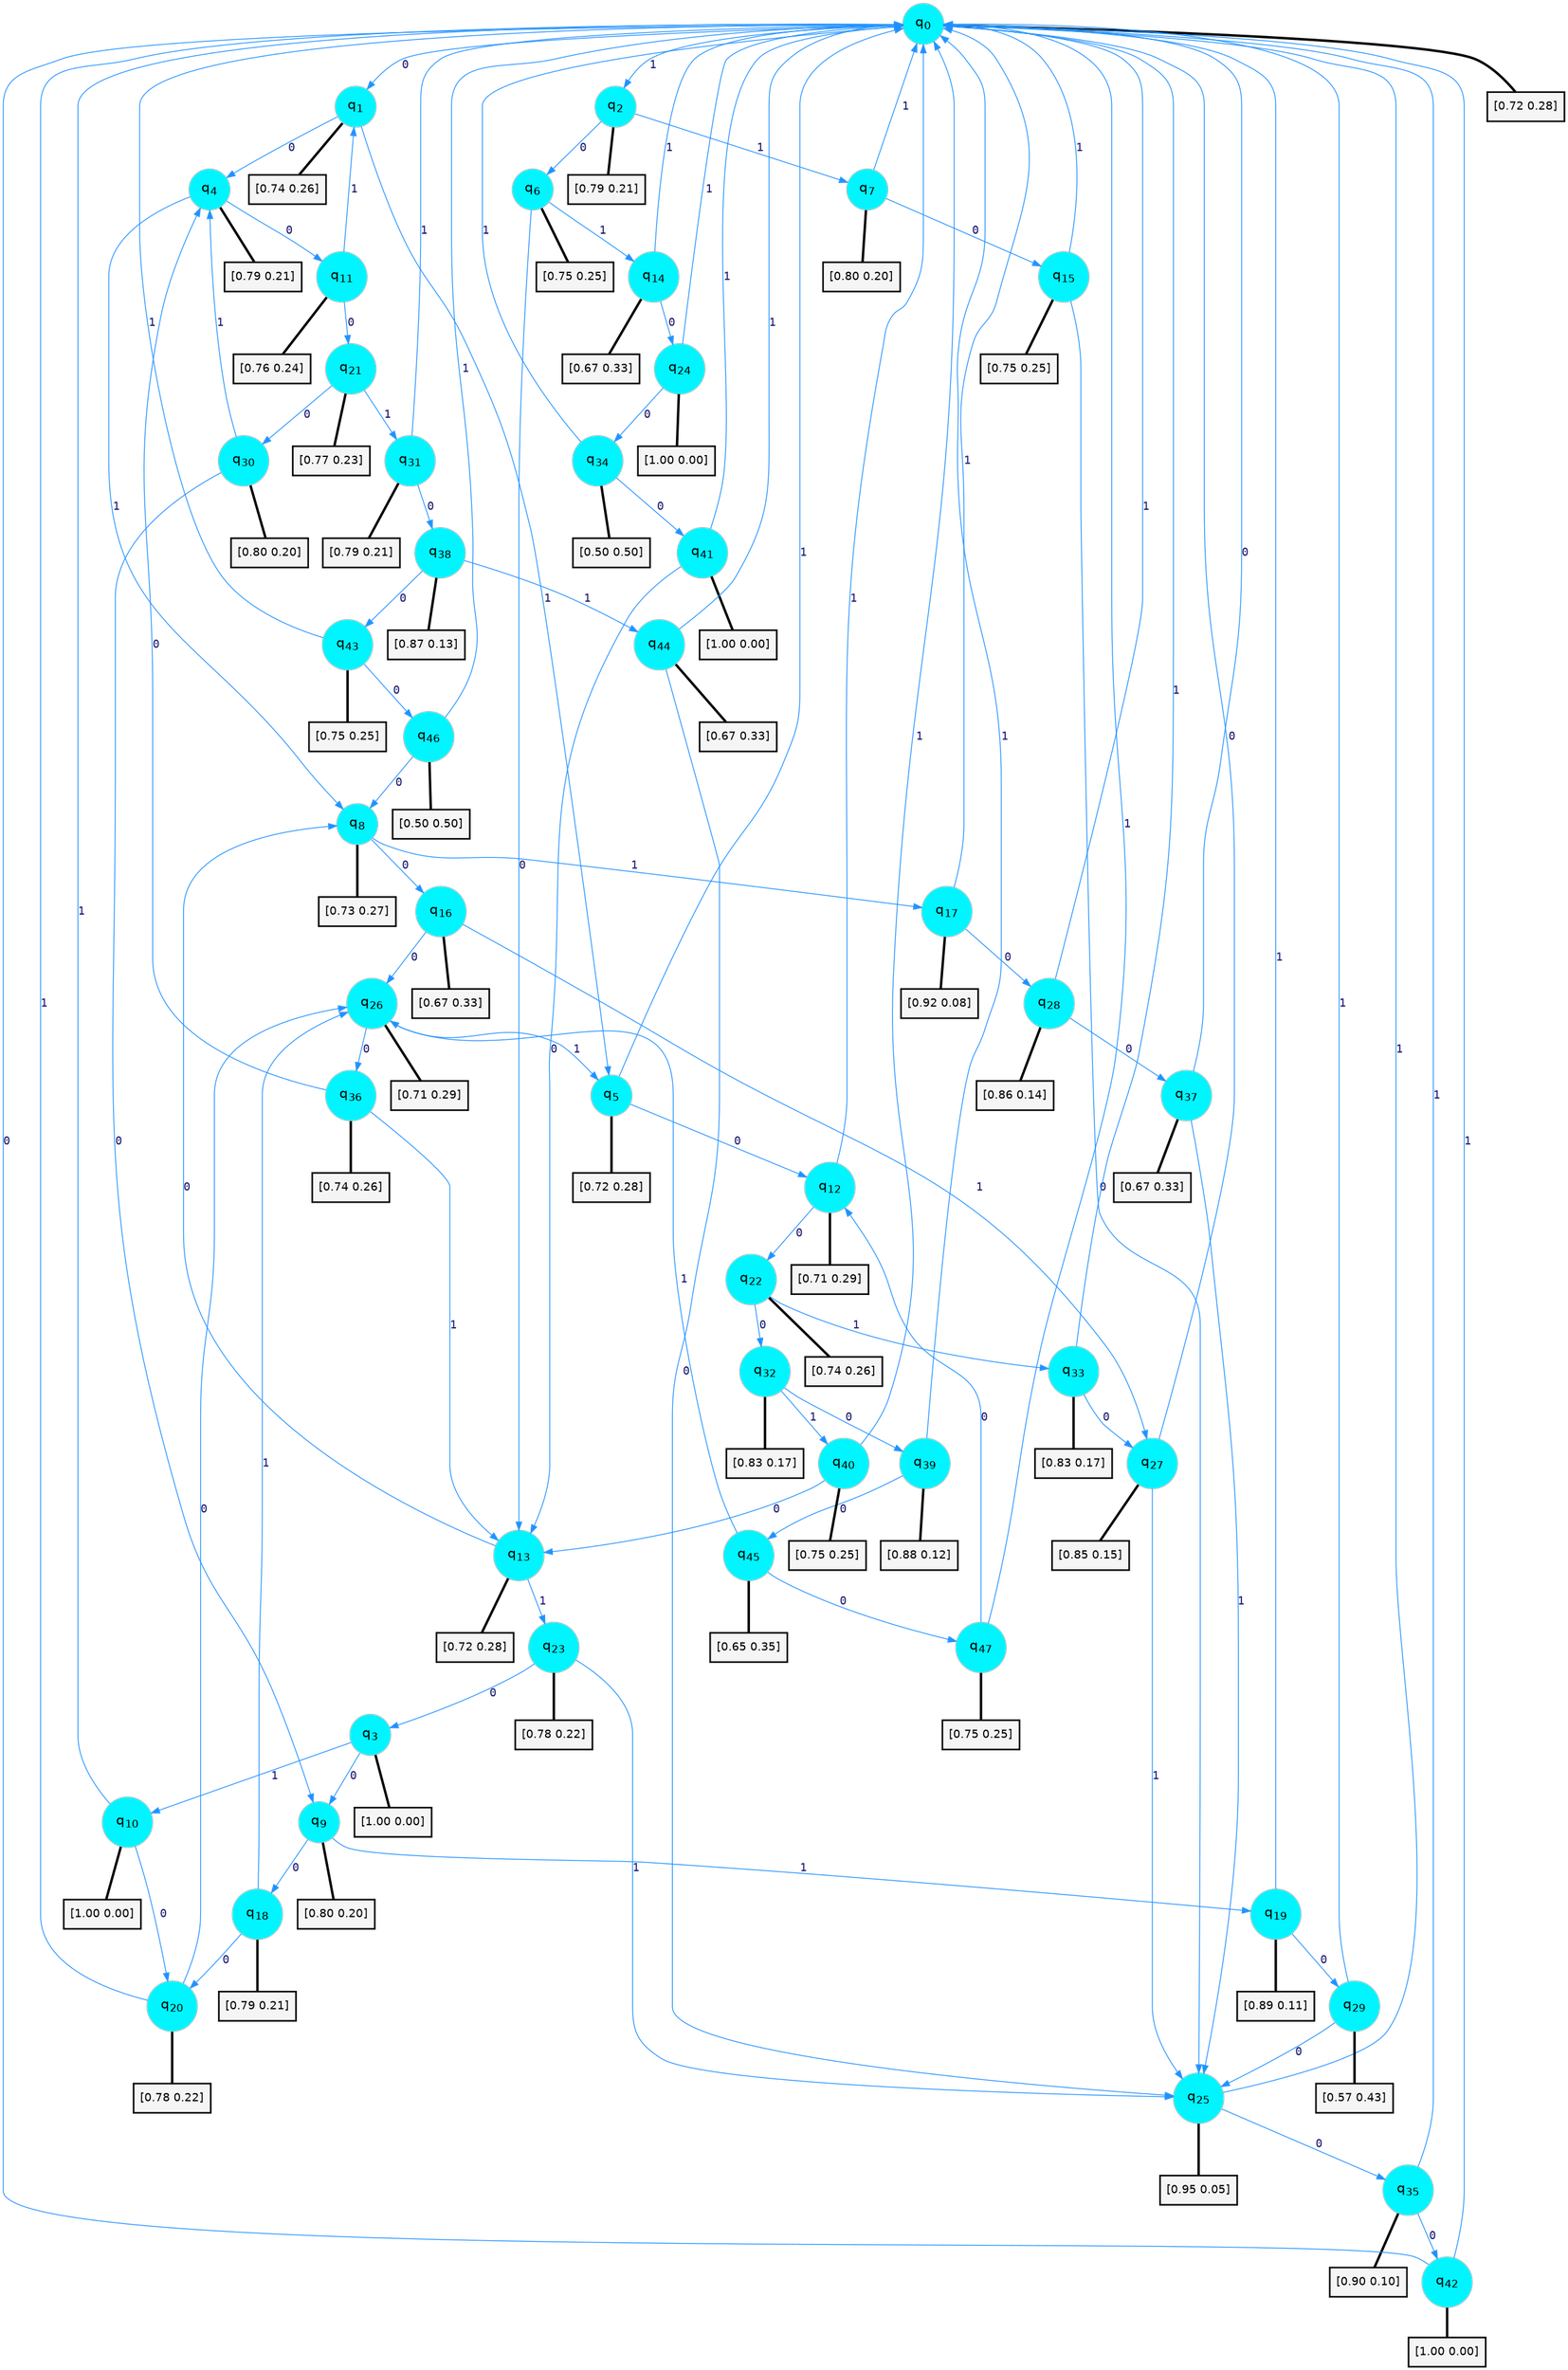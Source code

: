 digraph G {
graph [
bgcolor=transparent, dpi=300, rankdir=TD, size="40,25"];
node [
color=gray, fillcolor=turquoise1, fontcolor=black, fontname=Helvetica, fontsize=16, fontweight=bold, shape=circle, style=filled];
edge [
arrowsize=1, color=dodgerblue1, fontcolor=midnightblue, fontname=courier, fontweight=bold, penwidth=1, style=solid, weight=20];
0[label=<q<SUB>0</SUB>>];
1[label=<q<SUB>1</SUB>>];
2[label=<q<SUB>2</SUB>>];
3[label=<q<SUB>3</SUB>>];
4[label=<q<SUB>4</SUB>>];
5[label=<q<SUB>5</SUB>>];
6[label=<q<SUB>6</SUB>>];
7[label=<q<SUB>7</SUB>>];
8[label=<q<SUB>8</SUB>>];
9[label=<q<SUB>9</SUB>>];
10[label=<q<SUB>10</SUB>>];
11[label=<q<SUB>11</SUB>>];
12[label=<q<SUB>12</SUB>>];
13[label=<q<SUB>13</SUB>>];
14[label=<q<SUB>14</SUB>>];
15[label=<q<SUB>15</SUB>>];
16[label=<q<SUB>16</SUB>>];
17[label=<q<SUB>17</SUB>>];
18[label=<q<SUB>18</SUB>>];
19[label=<q<SUB>19</SUB>>];
20[label=<q<SUB>20</SUB>>];
21[label=<q<SUB>21</SUB>>];
22[label=<q<SUB>22</SUB>>];
23[label=<q<SUB>23</SUB>>];
24[label=<q<SUB>24</SUB>>];
25[label=<q<SUB>25</SUB>>];
26[label=<q<SUB>26</SUB>>];
27[label=<q<SUB>27</SUB>>];
28[label=<q<SUB>28</SUB>>];
29[label=<q<SUB>29</SUB>>];
30[label=<q<SUB>30</SUB>>];
31[label=<q<SUB>31</SUB>>];
32[label=<q<SUB>32</SUB>>];
33[label=<q<SUB>33</SUB>>];
34[label=<q<SUB>34</SUB>>];
35[label=<q<SUB>35</SUB>>];
36[label=<q<SUB>36</SUB>>];
37[label=<q<SUB>37</SUB>>];
38[label=<q<SUB>38</SUB>>];
39[label=<q<SUB>39</SUB>>];
40[label=<q<SUB>40</SUB>>];
41[label=<q<SUB>41</SUB>>];
42[label=<q<SUB>42</SUB>>];
43[label=<q<SUB>43</SUB>>];
44[label=<q<SUB>44</SUB>>];
45[label=<q<SUB>45</SUB>>];
46[label=<q<SUB>46</SUB>>];
47[label=<q<SUB>47</SUB>>];
48[label="[0.72 0.28]", shape=box,fontcolor=black, fontname=Helvetica, fontsize=14, penwidth=2, fillcolor=whitesmoke,color=black];
49[label="[0.74 0.26]", shape=box,fontcolor=black, fontname=Helvetica, fontsize=14, penwidth=2, fillcolor=whitesmoke,color=black];
50[label="[0.79 0.21]", shape=box,fontcolor=black, fontname=Helvetica, fontsize=14, penwidth=2, fillcolor=whitesmoke,color=black];
51[label="[1.00 0.00]", shape=box,fontcolor=black, fontname=Helvetica, fontsize=14, penwidth=2, fillcolor=whitesmoke,color=black];
52[label="[0.79 0.21]", shape=box,fontcolor=black, fontname=Helvetica, fontsize=14, penwidth=2, fillcolor=whitesmoke,color=black];
53[label="[0.72 0.28]", shape=box,fontcolor=black, fontname=Helvetica, fontsize=14, penwidth=2, fillcolor=whitesmoke,color=black];
54[label="[0.75 0.25]", shape=box,fontcolor=black, fontname=Helvetica, fontsize=14, penwidth=2, fillcolor=whitesmoke,color=black];
55[label="[0.80 0.20]", shape=box,fontcolor=black, fontname=Helvetica, fontsize=14, penwidth=2, fillcolor=whitesmoke,color=black];
56[label="[0.73 0.27]", shape=box,fontcolor=black, fontname=Helvetica, fontsize=14, penwidth=2, fillcolor=whitesmoke,color=black];
57[label="[0.80 0.20]", shape=box,fontcolor=black, fontname=Helvetica, fontsize=14, penwidth=2, fillcolor=whitesmoke,color=black];
58[label="[1.00 0.00]", shape=box,fontcolor=black, fontname=Helvetica, fontsize=14, penwidth=2, fillcolor=whitesmoke,color=black];
59[label="[0.76 0.24]", shape=box,fontcolor=black, fontname=Helvetica, fontsize=14, penwidth=2, fillcolor=whitesmoke,color=black];
60[label="[0.71 0.29]", shape=box,fontcolor=black, fontname=Helvetica, fontsize=14, penwidth=2, fillcolor=whitesmoke,color=black];
61[label="[0.72 0.28]", shape=box,fontcolor=black, fontname=Helvetica, fontsize=14, penwidth=2, fillcolor=whitesmoke,color=black];
62[label="[0.67 0.33]", shape=box,fontcolor=black, fontname=Helvetica, fontsize=14, penwidth=2, fillcolor=whitesmoke,color=black];
63[label="[0.75 0.25]", shape=box,fontcolor=black, fontname=Helvetica, fontsize=14, penwidth=2, fillcolor=whitesmoke,color=black];
64[label="[0.67 0.33]", shape=box,fontcolor=black, fontname=Helvetica, fontsize=14, penwidth=2, fillcolor=whitesmoke,color=black];
65[label="[0.92 0.08]", shape=box,fontcolor=black, fontname=Helvetica, fontsize=14, penwidth=2, fillcolor=whitesmoke,color=black];
66[label="[0.79 0.21]", shape=box,fontcolor=black, fontname=Helvetica, fontsize=14, penwidth=2, fillcolor=whitesmoke,color=black];
67[label="[0.89 0.11]", shape=box,fontcolor=black, fontname=Helvetica, fontsize=14, penwidth=2, fillcolor=whitesmoke,color=black];
68[label="[0.78 0.22]", shape=box,fontcolor=black, fontname=Helvetica, fontsize=14, penwidth=2, fillcolor=whitesmoke,color=black];
69[label="[0.77 0.23]", shape=box,fontcolor=black, fontname=Helvetica, fontsize=14, penwidth=2, fillcolor=whitesmoke,color=black];
70[label="[0.74 0.26]", shape=box,fontcolor=black, fontname=Helvetica, fontsize=14, penwidth=2, fillcolor=whitesmoke,color=black];
71[label="[0.78 0.22]", shape=box,fontcolor=black, fontname=Helvetica, fontsize=14, penwidth=2, fillcolor=whitesmoke,color=black];
72[label="[1.00 0.00]", shape=box,fontcolor=black, fontname=Helvetica, fontsize=14, penwidth=2, fillcolor=whitesmoke,color=black];
73[label="[0.95 0.05]", shape=box,fontcolor=black, fontname=Helvetica, fontsize=14, penwidth=2, fillcolor=whitesmoke,color=black];
74[label="[0.71 0.29]", shape=box,fontcolor=black, fontname=Helvetica, fontsize=14, penwidth=2, fillcolor=whitesmoke,color=black];
75[label="[0.85 0.15]", shape=box,fontcolor=black, fontname=Helvetica, fontsize=14, penwidth=2, fillcolor=whitesmoke,color=black];
76[label="[0.86 0.14]", shape=box,fontcolor=black, fontname=Helvetica, fontsize=14, penwidth=2, fillcolor=whitesmoke,color=black];
77[label="[0.57 0.43]", shape=box,fontcolor=black, fontname=Helvetica, fontsize=14, penwidth=2, fillcolor=whitesmoke,color=black];
78[label="[0.80 0.20]", shape=box,fontcolor=black, fontname=Helvetica, fontsize=14, penwidth=2, fillcolor=whitesmoke,color=black];
79[label="[0.79 0.21]", shape=box,fontcolor=black, fontname=Helvetica, fontsize=14, penwidth=2, fillcolor=whitesmoke,color=black];
80[label="[0.83 0.17]", shape=box,fontcolor=black, fontname=Helvetica, fontsize=14, penwidth=2, fillcolor=whitesmoke,color=black];
81[label="[0.83 0.17]", shape=box,fontcolor=black, fontname=Helvetica, fontsize=14, penwidth=2, fillcolor=whitesmoke,color=black];
82[label="[0.50 0.50]", shape=box,fontcolor=black, fontname=Helvetica, fontsize=14, penwidth=2, fillcolor=whitesmoke,color=black];
83[label="[0.90 0.10]", shape=box,fontcolor=black, fontname=Helvetica, fontsize=14, penwidth=2, fillcolor=whitesmoke,color=black];
84[label="[0.74 0.26]", shape=box,fontcolor=black, fontname=Helvetica, fontsize=14, penwidth=2, fillcolor=whitesmoke,color=black];
85[label="[0.67 0.33]", shape=box,fontcolor=black, fontname=Helvetica, fontsize=14, penwidth=2, fillcolor=whitesmoke,color=black];
86[label="[0.87 0.13]", shape=box,fontcolor=black, fontname=Helvetica, fontsize=14, penwidth=2, fillcolor=whitesmoke,color=black];
87[label="[0.88 0.12]", shape=box,fontcolor=black, fontname=Helvetica, fontsize=14, penwidth=2, fillcolor=whitesmoke,color=black];
88[label="[0.75 0.25]", shape=box,fontcolor=black, fontname=Helvetica, fontsize=14, penwidth=2, fillcolor=whitesmoke,color=black];
89[label="[1.00 0.00]", shape=box,fontcolor=black, fontname=Helvetica, fontsize=14, penwidth=2, fillcolor=whitesmoke,color=black];
90[label="[1.00 0.00]", shape=box,fontcolor=black, fontname=Helvetica, fontsize=14, penwidth=2, fillcolor=whitesmoke,color=black];
91[label="[0.75 0.25]", shape=box,fontcolor=black, fontname=Helvetica, fontsize=14, penwidth=2, fillcolor=whitesmoke,color=black];
92[label="[0.67 0.33]", shape=box,fontcolor=black, fontname=Helvetica, fontsize=14, penwidth=2, fillcolor=whitesmoke,color=black];
93[label="[0.65 0.35]", shape=box,fontcolor=black, fontname=Helvetica, fontsize=14, penwidth=2, fillcolor=whitesmoke,color=black];
94[label="[0.50 0.50]", shape=box,fontcolor=black, fontname=Helvetica, fontsize=14, penwidth=2, fillcolor=whitesmoke,color=black];
95[label="[0.75 0.25]", shape=box,fontcolor=black, fontname=Helvetica, fontsize=14, penwidth=2, fillcolor=whitesmoke,color=black];
0->1 [label=0];
0->2 [label=1];
0->48 [arrowhead=none, penwidth=3,color=black];
1->4 [label=0];
1->5 [label=1];
1->49 [arrowhead=none, penwidth=3,color=black];
2->6 [label=0];
2->7 [label=1];
2->50 [arrowhead=none, penwidth=3,color=black];
3->9 [label=0];
3->10 [label=1];
3->51 [arrowhead=none, penwidth=3,color=black];
4->11 [label=0];
4->8 [label=1];
4->52 [arrowhead=none, penwidth=3,color=black];
5->12 [label=0];
5->0 [label=1];
5->53 [arrowhead=none, penwidth=3,color=black];
6->13 [label=0];
6->14 [label=1];
6->54 [arrowhead=none, penwidth=3,color=black];
7->15 [label=0];
7->0 [label=1];
7->55 [arrowhead=none, penwidth=3,color=black];
8->16 [label=0];
8->17 [label=1];
8->56 [arrowhead=none, penwidth=3,color=black];
9->18 [label=0];
9->19 [label=1];
9->57 [arrowhead=none, penwidth=3,color=black];
10->20 [label=0];
10->0 [label=1];
10->58 [arrowhead=none, penwidth=3,color=black];
11->21 [label=0];
11->1 [label=1];
11->59 [arrowhead=none, penwidth=3,color=black];
12->22 [label=0];
12->0 [label=1];
12->60 [arrowhead=none, penwidth=3,color=black];
13->8 [label=0];
13->23 [label=1];
13->61 [arrowhead=none, penwidth=3,color=black];
14->24 [label=0];
14->0 [label=1];
14->62 [arrowhead=none, penwidth=3,color=black];
15->25 [label=0];
15->0 [label=1];
15->63 [arrowhead=none, penwidth=3,color=black];
16->26 [label=0];
16->27 [label=1];
16->64 [arrowhead=none, penwidth=3,color=black];
17->28 [label=0];
17->0 [label=1];
17->65 [arrowhead=none, penwidth=3,color=black];
18->20 [label=0];
18->26 [label=1];
18->66 [arrowhead=none, penwidth=3,color=black];
19->29 [label=0];
19->0 [label=1];
19->67 [arrowhead=none, penwidth=3,color=black];
20->26 [label=0];
20->0 [label=1];
20->68 [arrowhead=none, penwidth=3,color=black];
21->30 [label=0];
21->31 [label=1];
21->69 [arrowhead=none, penwidth=3,color=black];
22->32 [label=0];
22->33 [label=1];
22->70 [arrowhead=none, penwidth=3,color=black];
23->3 [label=0];
23->25 [label=1];
23->71 [arrowhead=none, penwidth=3,color=black];
24->34 [label=0];
24->0 [label=1];
24->72 [arrowhead=none, penwidth=3,color=black];
25->35 [label=0];
25->0 [label=1];
25->73 [arrowhead=none, penwidth=3,color=black];
26->36 [label=0];
26->5 [label=1];
26->74 [arrowhead=none, penwidth=3,color=black];
27->0 [label=0];
27->25 [label=1];
27->75 [arrowhead=none, penwidth=3,color=black];
28->37 [label=0];
28->0 [label=1];
28->76 [arrowhead=none, penwidth=3,color=black];
29->25 [label=0];
29->0 [label=1];
29->77 [arrowhead=none, penwidth=3,color=black];
30->9 [label=0];
30->4 [label=1];
30->78 [arrowhead=none, penwidth=3,color=black];
31->38 [label=0];
31->0 [label=1];
31->79 [arrowhead=none, penwidth=3,color=black];
32->39 [label=0];
32->40 [label=1];
32->80 [arrowhead=none, penwidth=3,color=black];
33->27 [label=0];
33->0 [label=1];
33->81 [arrowhead=none, penwidth=3,color=black];
34->41 [label=0];
34->0 [label=1];
34->82 [arrowhead=none, penwidth=3,color=black];
35->42 [label=0];
35->0 [label=1];
35->83 [arrowhead=none, penwidth=3,color=black];
36->4 [label=0];
36->13 [label=1];
36->84 [arrowhead=none, penwidth=3,color=black];
37->0 [label=0];
37->25 [label=1];
37->85 [arrowhead=none, penwidth=3,color=black];
38->43 [label=0];
38->44 [label=1];
38->86 [arrowhead=none, penwidth=3,color=black];
39->45 [label=0];
39->0 [label=1];
39->87 [arrowhead=none, penwidth=3,color=black];
40->13 [label=0];
40->0 [label=1];
40->88 [arrowhead=none, penwidth=3,color=black];
41->13 [label=0];
41->0 [label=1];
41->89 [arrowhead=none, penwidth=3,color=black];
42->0 [label=0];
42->0 [label=1];
42->90 [arrowhead=none, penwidth=3,color=black];
43->46 [label=0];
43->0 [label=1];
43->91 [arrowhead=none, penwidth=3,color=black];
44->25 [label=0];
44->0 [label=1];
44->92 [arrowhead=none, penwidth=3,color=black];
45->47 [label=0];
45->26 [label=1];
45->93 [arrowhead=none, penwidth=3,color=black];
46->8 [label=0];
46->0 [label=1];
46->94 [arrowhead=none, penwidth=3,color=black];
47->12 [label=0];
47->0 [label=1];
47->95 [arrowhead=none, penwidth=3,color=black];
}
